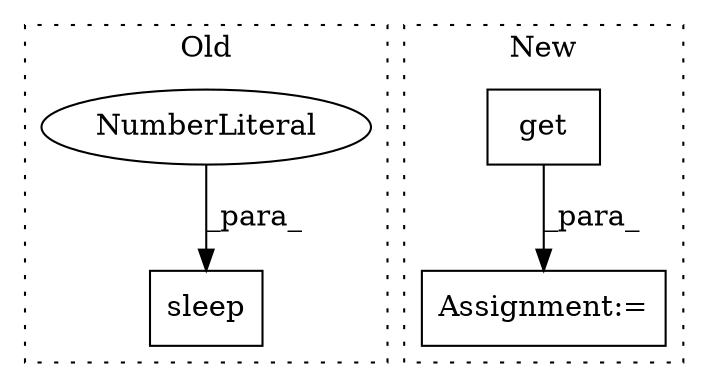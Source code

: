 digraph G {
subgraph cluster0 {
1 [label="sleep" a="32" s="3199,3208" l="6,1" shape="box"];
3 [label="NumberLiteral" a="34" s="3205" l="3" shape="ellipse"];
label = "Old";
style="dotted";
}
subgraph cluster1 {
2 [label="get" a="32" s="2668,2683" l="4,1" shape="box"];
4 [label="Assignment:=" a="7" s="3041" l="1" shape="box"];
label = "New";
style="dotted";
}
2 -> 4 [label="_para_"];
3 -> 1 [label="_para_"];
}